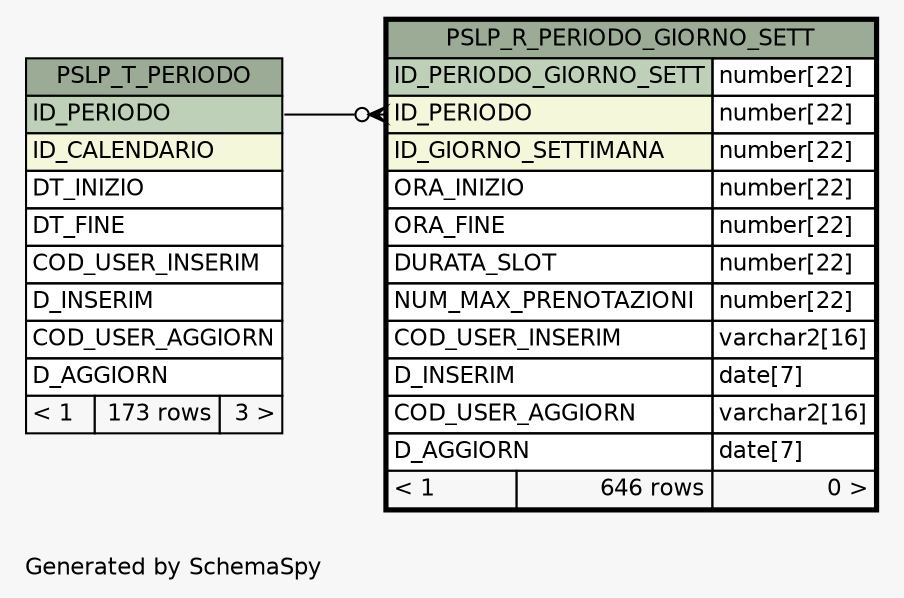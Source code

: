 // dot 2.38.0 on Windows 10 10.0
// SchemaSpy rev 590
digraph "oneDegreeRelationshipsDiagram" {
  graph [
    rankdir="RL"
    bgcolor="#f7f7f7"
    label="\nGenerated by SchemaSpy"
    labeljust="l"
    nodesep="0.18"
    ranksep="0.46"
    fontname="Helvetica"
    fontsize="11"
  ];
  node [
    fontname="Helvetica"
    fontsize="11"
    shape="plaintext"
  ];
  edge [
    arrowsize="0.8"
  ];
  "PSLP_R_PERIODO_GIORNO_SETT":"ID_PERIODO":w -> "PSLP_T_PERIODO":"ID_PERIODO":e [arrowhead=none dir=back arrowtail=crowodot];
  "PSLP_R_PERIODO_GIORNO_SETT" [
    label=<
    <TABLE BORDER="2" CELLBORDER="1" CELLSPACING="0" BGCOLOR="#ffffff">
      <TR><TD COLSPAN="3" BGCOLOR="#9bab96" ALIGN="CENTER">PSLP_R_PERIODO_GIORNO_SETT</TD></TR>
      <TR><TD PORT="ID_PERIODO_GIORNO_SETT" COLSPAN="2" BGCOLOR="#bed1b8" ALIGN="LEFT">ID_PERIODO_GIORNO_SETT</TD><TD PORT="ID_PERIODO_GIORNO_SETT.type" ALIGN="LEFT">number[22]</TD></TR>
      <TR><TD PORT="ID_PERIODO" COLSPAN="2" BGCOLOR="#f4f7da" ALIGN="LEFT">ID_PERIODO</TD><TD PORT="ID_PERIODO.type" ALIGN="LEFT">number[22]</TD></TR>
      <TR><TD PORT="ID_GIORNO_SETTIMANA" COLSPAN="2" BGCOLOR="#f4f7da" ALIGN="LEFT">ID_GIORNO_SETTIMANA</TD><TD PORT="ID_GIORNO_SETTIMANA.type" ALIGN="LEFT">number[22]</TD></TR>
      <TR><TD PORT="ORA_INIZIO" COLSPAN="2" ALIGN="LEFT">ORA_INIZIO</TD><TD PORT="ORA_INIZIO.type" ALIGN="LEFT">number[22]</TD></TR>
      <TR><TD PORT="ORA_FINE" COLSPAN="2" ALIGN="LEFT">ORA_FINE</TD><TD PORT="ORA_FINE.type" ALIGN="LEFT">number[22]</TD></TR>
      <TR><TD PORT="DURATA_SLOT" COLSPAN="2" ALIGN="LEFT">DURATA_SLOT</TD><TD PORT="DURATA_SLOT.type" ALIGN="LEFT">number[22]</TD></TR>
      <TR><TD PORT="NUM_MAX_PRENOTAZIONI" COLSPAN="2" ALIGN="LEFT">NUM_MAX_PRENOTAZIONI</TD><TD PORT="NUM_MAX_PRENOTAZIONI.type" ALIGN="LEFT">number[22]</TD></TR>
      <TR><TD PORT="COD_USER_INSERIM" COLSPAN="2" ALIGN="LEFT">COD_USER_INSERIM</TD><TD PORT="COD_USER_INSERIM.type" ALIGN="LEFT">varchar2[16]</TD></TR>
      <TR><TD PORT="D_INSERIM" COLSPAN="2" ALIGN="LEFT">D_INSERIM</TD><TD PORT="D_INSERIM.type" ALIGN="LEFT">date[7]</TD></TR>
      <TR><TD PORT="COD_USER_AGGIORN" COLSPAN="2" ALIGN="LEFT">COD_USER_AGGIORN</TD><TD PORT="COD_USER_AGGIORN.type" ALIGN="LEFT">varchar2[16]</TD></TR>
      <TR><TD PORT="D_AGGIORN" COLSPAN="2" ALIGN="LEFT">D_AGGIORN</TD><TD PORT="D_AGGIORN.type" ALIGN="LEFT">date[7]</TD></TR>
      <TR><TD ALIGN="LEFT" BGCOLOR="#f7f7f7">&lt; 1</TD><TD ALIGN="RIGHT" BGCOLOR="#f7f7f7">646 rows</TD><TD ALIGN="RIGHT" BGCOLOR="#f7f7f7">0 &gt;</TD></TR>
    </TABLE>>
    URL="PSLP_R_PERIODO_GIORNO_SETT.html"
    tooltip="PSLP_R_PERIODO_GIORNO_SETT"
  ];
  "PSLP_T_PERIODO" [
    label=<
    <TABLE BORDER="0" CELLBORDER="1" CELLSPACING="0" BGCOLOR="#ffffff">
      <TR><TD COLSPAN="3" BGCOLOR="#9bab96" ALIGN="CENTER">PSLP_T_PERIODO</TD></TR>
      <TR><TD PORT="ID_PERIODO" COLSPAN="3" BGCOLOR="#bed1b8" ALIGN="LEFT">ID_PERIODO</TD></TR>
      <TR><TD PORT="ID_CALENDARIO" COLSPAN="3" BGCOLOR="#f4f7da" ALIGN="LEFT">ID_CALENDARIO</TD></TR>
      <TR><TD PORT="DT_INIZIO" COLSPAN="3" ALIGN="LEFT">DT_INIZIO</TD></TR>
      <TR><TD PORT="DT_FINE" COLSPAN="3" ALIGN="LEFT">DT_FINE</TD></TR>
      <TR><TD PORT="COD_USER_INSERIM" COLSPAN="3" ALIGN="LEFT">COD_USER_INSERIM</TD></TR>
      <TR><TD PORT="D_INSERIM" COLSPAN="3" ALIGN="LEFT">D_INSERIM</TD></TR>
      <TR><TD PORT="COD_USER_AGGIORN" COLSPAN="3" ALIGN="LEFT">COD_USER_AGGIORN</TD></TR>
      <TR><TD PORT="D_AGGIORN" COLSPAN="3" ALIGN="LEFT">D_AGGIORN</TD></TR>
      <TR><TD ALIGN="LEFT" BGCOLOR="#f7f7f7">&lt; 1</TD><TD ALIGN="RIGHT" BGCOLOR="#f7f7f7">173 rows</TD><TD ALIGN="RIGHT" BGCOLOR="#f7f7f7">3 &gt;</TD></TR>
    </TABLE>>
    URL="PSLP_T_PERIODO.html"
    tooltip="PSLP_T_PERIODO"
  ];
}
